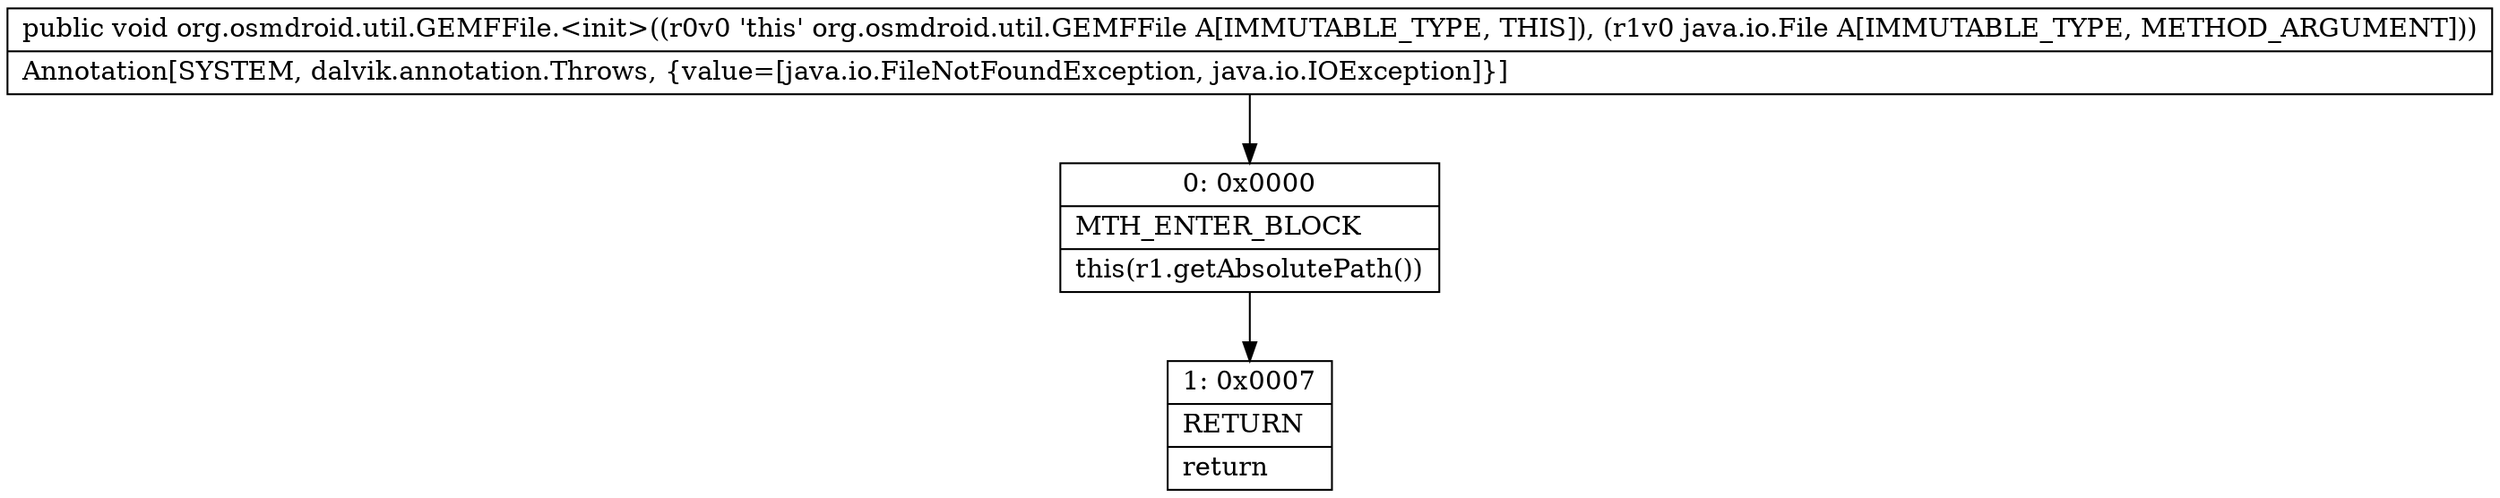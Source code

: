 digraph "CFG fororg.osmdroid.util.GEMFFile.\<init\>(Ljava\/io\/File;)V" {
Node_0 [shape=record,label="{0\:\ 0x0000|MTH_ENTER_BLOCK\l|this(r1.getAbsolutePath())\l}"];
Node_1 [shape=record,label="{1\:\ 0x0007|RETURN\l|return\l}"];
MethodNode[shape=record,label="{public void org.osmdroid.util.GEMFFile.\<init\>((r0v0 'this' org.osmdroid.util.GEMFFile A[IMMUTABLE_TYPE, THIS]), (r1v0 java.io.File A[IMMUTABLE_TYPE, METHOD_ARGUMENT]))  | Annotation[SYSTEM, dalvik.annotation.Throws, \{value=[java.io.FileNotFoundException, java.io.IOException]\}]\l}"];
MethodNode -> Node_0;
Node_0 -> Node_1;
}

